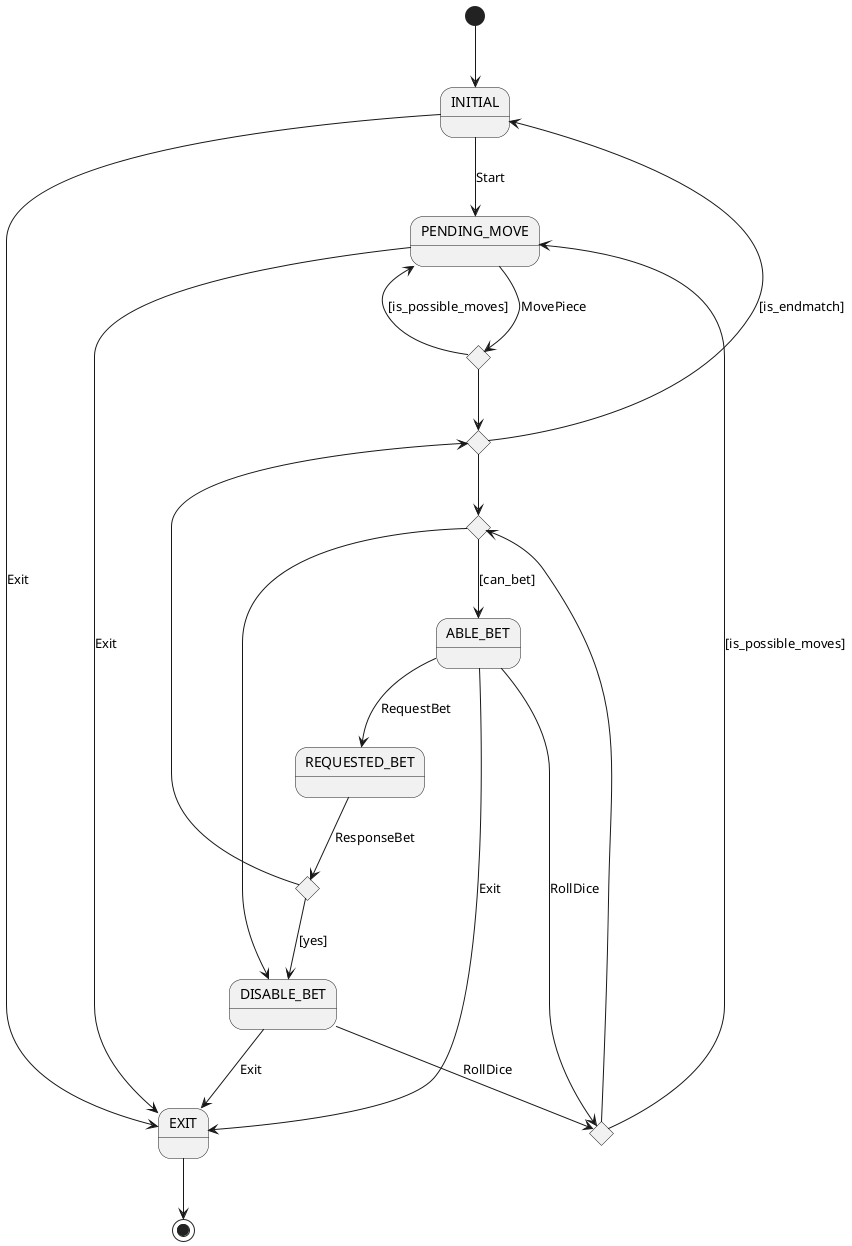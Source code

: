 @startuml contexto

state INITIAL
state PENDING_MOVE
state ABLE_BET
state DISABLE_BET
state REQUESTED_BET
state EXIT

state is_endmatch <<choice>>
state is_possible_moves <<choice>>
state can_bet <<choice>>
state is_possible_moves2 <<choice>>
state accept_bet <<choice>>

[*] -down-> INITIAL
INITIAL --> PENDING_MOVE: Start
INITIAL --> EXIT: Exit

PENDING_MOVE --> is_possible_moves : MovePiece

is_possible_moves --> PENDING_MOVE : [is_possible_moves]
is_possible_moves --> is_endmatch

is_endmatch --> INITIAL : [is_endmatch]
is_endmatch --> can_bet

can_bet --> ABLE_BET : [can_bet]
can_bet --> DISABLE_BET

PENDING_MOVE --> EXIT : Exit
ABLE_BET --> EXIT : Exit
DISABLE_BET --> EXIT : Exit

ABLE_BET --> is_possible_moves2 : RollDice
DISABLE_BET --> is_possible_moves2 : RollDice

is_possible_moves2 --> PENDING_MOVE : [is_possible_moves]
is_possible_moves2 --> can_bet

ABLE_BET --> REQUESTED_BET : RequestBet
REQUESTED_BET --> accept_bet : ResponseBet
accept_bet --> DISABLE_BET : [yes]
accept_bet --> is_endmatch

EXIT --> [*]
@enduml
